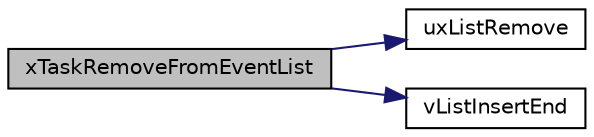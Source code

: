digraph "xTaskRemoveFromEventList"
{
  edge [fontname="Helvetica",fontsize="10",labelfontname="Helvetica",labelfontsize="10"];
  node [fontname="Helvetica",fontsize="10",shape=record];
  rankdir="LR";
  Node1 [label="xTaskRemoveFromEventList",height=0.2,width=0.4,color="black", fillcolor="grey75", style="filled" fontcolor="black"];
  Node1 -> Node2 [color="midnightblue",fontsize="10",style="solid",fontname="Helvetica"];
  Node2 [label="uxListRemove",height=0.2,width=0.4,color="black", fillcolor="white", style="filled",URL="$list_8c.html#a274fdced76bbdd9d8a4c4840ded2920c"];
  Node1 -> Node3 [color="midnightblue",fontsize="10",style="solid",fontname="Helvetica"];
  Node3 [label="vListInsertEnd",height=0.2,width=0.4,color="black", fillcolor="white", style="filled",URL="$list_8c.html#a3240bc0f43fcf755be02bfc6de7dc6ef"];
}
